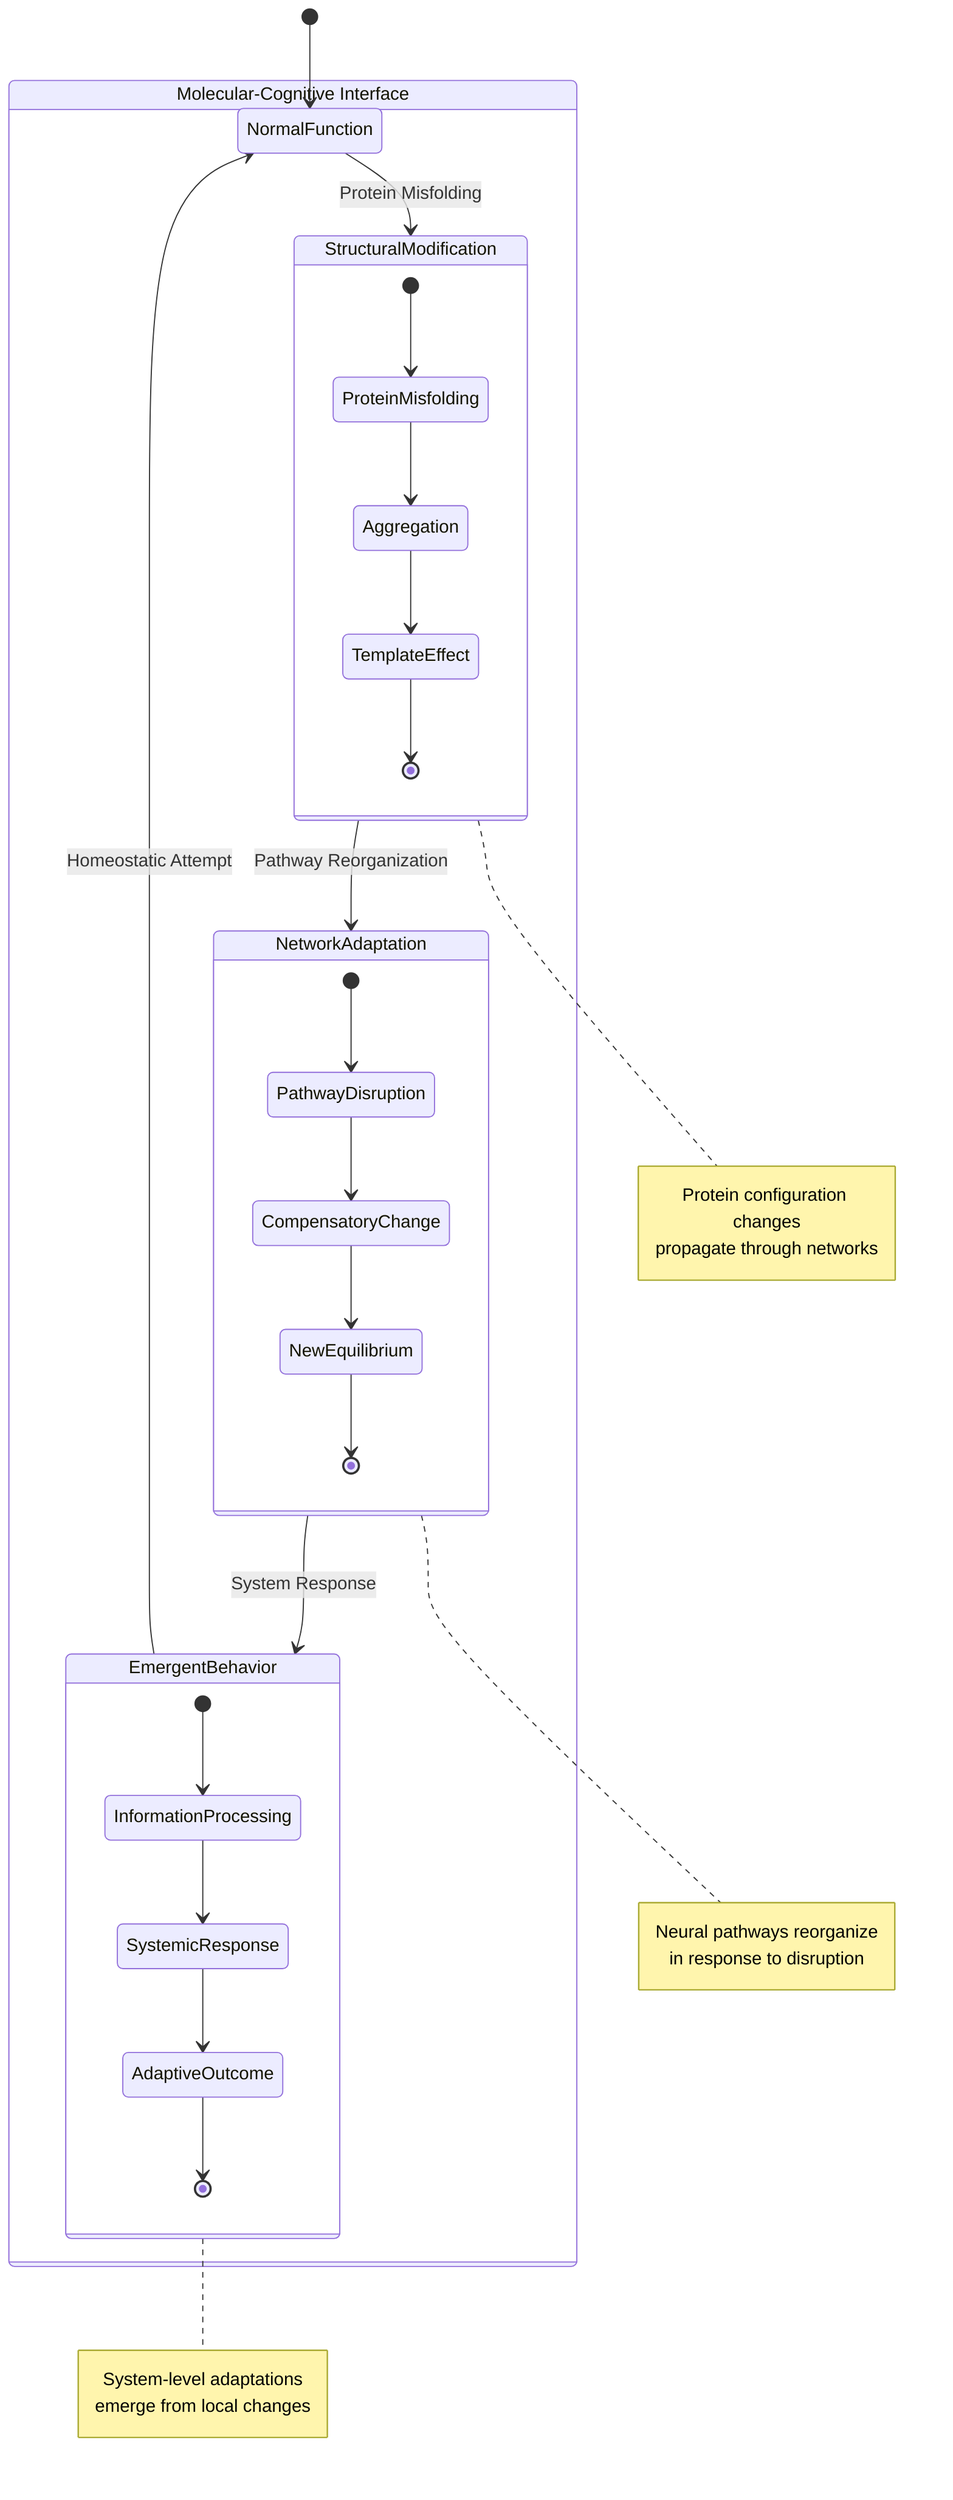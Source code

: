 stateDiagram-v2
    [*] --> NormalFunction

    state "Molecular-Cognitive Interface" as MCI {
        NormalFunction --> StructuralModification: Protein Misfolding
        StructuralModification --> NetworkAdaptation: Pathway Reorganization
        NetworkAdaptation --> EmergentBehavior: System Response
        EmergentBehavior --> NormalFunction: Homeostatic Attempt
    }

    state StructuralModification {
        [*] --> ProteinMisfolding
        ProteinMisfolding --> Aggregation
        Aggregation --> TemplateEffect
        TemplateEffect --> [*]
    }

    state NetworkAdaptation {
        [*] --> PathwayDisruption
        PathwayDisruption --> CompensatoryChange
        CompensatoryChange --> NewEquilibrium
        NewEquilibrium --> [*]
    }

    state EmergentBehavior {
        [*] --> InformationProcessing
        InformationProcessing --> SystemicResponse
        SystemicResponse --> AdaptiveOutcome
        AdaptiveOutcome --> [*]
    }

    note right of StructuralModification
        Protein configuration changes
        propagate through networks
    end note

    note right of NetworkAdaptation
        Neural pathways reorganize
        in response to disruption
    end note

    note right of EmergentBehavior
        System-level adaptations
        emerge from local changes
    end note